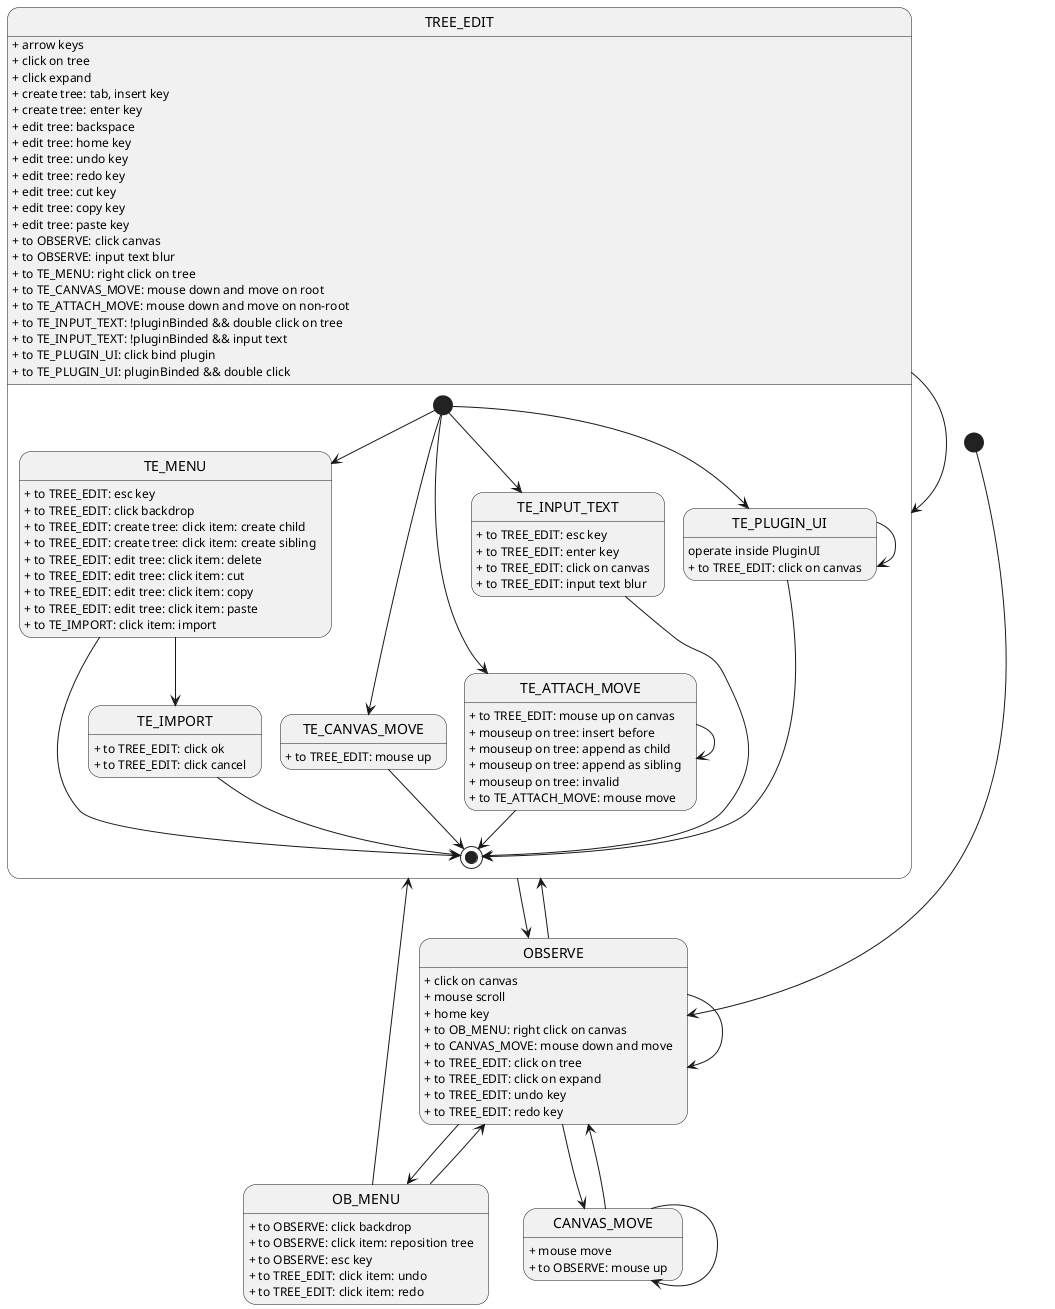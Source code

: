 @startuml
[*] --> OBSERVE
OBSERVE: + click on canvas
OBSERVE: + mouse scroll
OBSERVE: + home key
OBSERVE --> OBSERVE
OBSERVE: + to OB_MENU: right click on canvas
OBSERVE --> OB_MENU
OBSERVE: + to CANVAS_MOVE: mouse down and move
OBSERVE --> CANVAS_MOVE
OBSERVE: + to TREE_EDIT: click on tree
OBSERVE: + to TREE_EDIT: click on expand
OBSERVE: + to TREE_EDIT: undo key
OBSERVE: + to TREE_EDIT: redo key
OBSERVE --> TREE_EDIT

OB_MENU: + to OBSERVE: click backdrop
OB_MENU: + to OBSERVE: click item: reposition tree
OB_MENU: + to OBSERVE: esc key
OB_MENU --> OBSERVE

OB_MENU: + to TREE_EDIT: click item: undo
OB_MENU: + to TREE_EDIT: click item: redo
OB_MENU --> TREE_EDIT

CANVAS_MOVE: + mouse move
CANVAS_MOVE --> CANVAS_MOVE
CANVAS_MOVE: + to OBSERVE: mouse up
CANVAS_MOVE --> OBSERVE

state TREE_EDIT {
	TREE_EDIT: + arrow keys
	TREE_EDIT: + click on tree
	TREE_EDIT: + click expand
	TREE_EDIT: + create tree: tab, insert key
	TREE_EDIT: + create tree: enter key
	TREE_EDIT: + edit tree: backspace
	TREE_EDIT: + edit tree: home key
	TREE_EDIT: + edit tree: undo key
	TREE_EDIT: + edit tree: redo key
	TREE_EDIT: + edit tree: cut key
	TREE_EDIT: + edit tree: copy key
	TREE_EDIT: + edit tree: paste key
	TREE_EDIT --> TREE_EDIT

	TREE_EDIT: + to OBSERVE: click canvas
	TREE_EDIT: + to OBSERVE: input text blur
	TREE_EDIT -> OBSERVE

	TREE_EDIT: + to TE_MENU: right click on tree
	[*] --> TE_MENU
	TREE_EDIT: + to TE_CANVAS_MOVE: mouse down and move on root
	[*] --> TE_CANVAS_MOVE
	TREE_EDIT: + to TE_ATTACH_MOVE: mouse down and move on non-root
	[*] --> TE_ATTACH_MOVE
	TREE_EDIT: + to TE_INPUT_TEXT: !pluginBinded && double click on tree
	TREE_EDIT: + to TE_INPUT_TEXT: !pluginBinded && input text
	[*] --> TE_INPUT_TEXT
	TREE_EDIT: + to TE_PLUGIN_UI: click bind plugin
	TREE_EDIT: + to TE_PLUGIN_UI: pluginBinded && double click
	[*] --> TE_PLUGIN_UI

	TE_MENU: + to TREE_EDIT: esc key
	TE_MENU: + to TREE_EDIT: click backdrop
	TE_MENU: + to TREE_EDIT: create tree: click item: create child
	TE_MENU: + to TREE_EDIT: create tree: click item: create sibling
	TE_MENU: + to TREE_EDIT: edit tree: click item: delete
	TE_MENU: + to TREE_EDIT: edit tree: click item: cut
	TE_MENU: + to TREE_EDIT: edit tree: click item: copy
	TE_MENU: + to TREE_EDIT: edit tree: click item: paste
	TE_MENU --> [*]
	TE_MENU: + to TE_IMPORT: click item: import
	TE_MENU --> TE_IMPORT

	TE_CANVAS_MOVE: + to TREE_EDIT: mouse up
	TE_CANVAS_MOVE --> [*]

	TE_ATTACH_MOVE: + to TREE_EDIT: mouse up on canvas
	TE_ATTACH_MOVE: + mouseup on tree: insert before
	TE_ATTACH_MOVE: + mouseup on tree: append as child
	TE_ATTACH_MOVE: + mouseup on tree: append as sibling
	TE_ATTACH_MOVE: + mouseup on tree: invalid
	TE_ATTACH_MOVE --> [*]
	TE_ATTACH_MOVE: + to TE_ATTACH_MOVE: mouse move
	TE_ATTACH_MOVE --> TE_ATTACH_MOVE

	TE_INPUT_TEXT: + to TREE_EDIT: esc key
	TE_INPUT_TEXT: + to TREE_EDIT: enter key
	TE_INPUT_TEXT: + to TREE_EDIT: click on canvas
	TE_INPUT_TEXT: + to TREE_EDIT: input text blur
	TE_INPUT_TEXT --> [*]

	TE_PLUGIN_UI: operate inside PluginUI
	TE_PLUGIN_UI --> TE_PLUGIN_UI
	TE_PLUGIN_UI: + to TREE_EDIT: click on canvas
	TE_PLUGIN_UI --> [*]

	TE_IMPORT: + to TREE_EDIT: click ok
	TE_IMPORT: + to TREE_EDIT: click cancel
	TE_IMPORT --> [*]
}

@enduml
